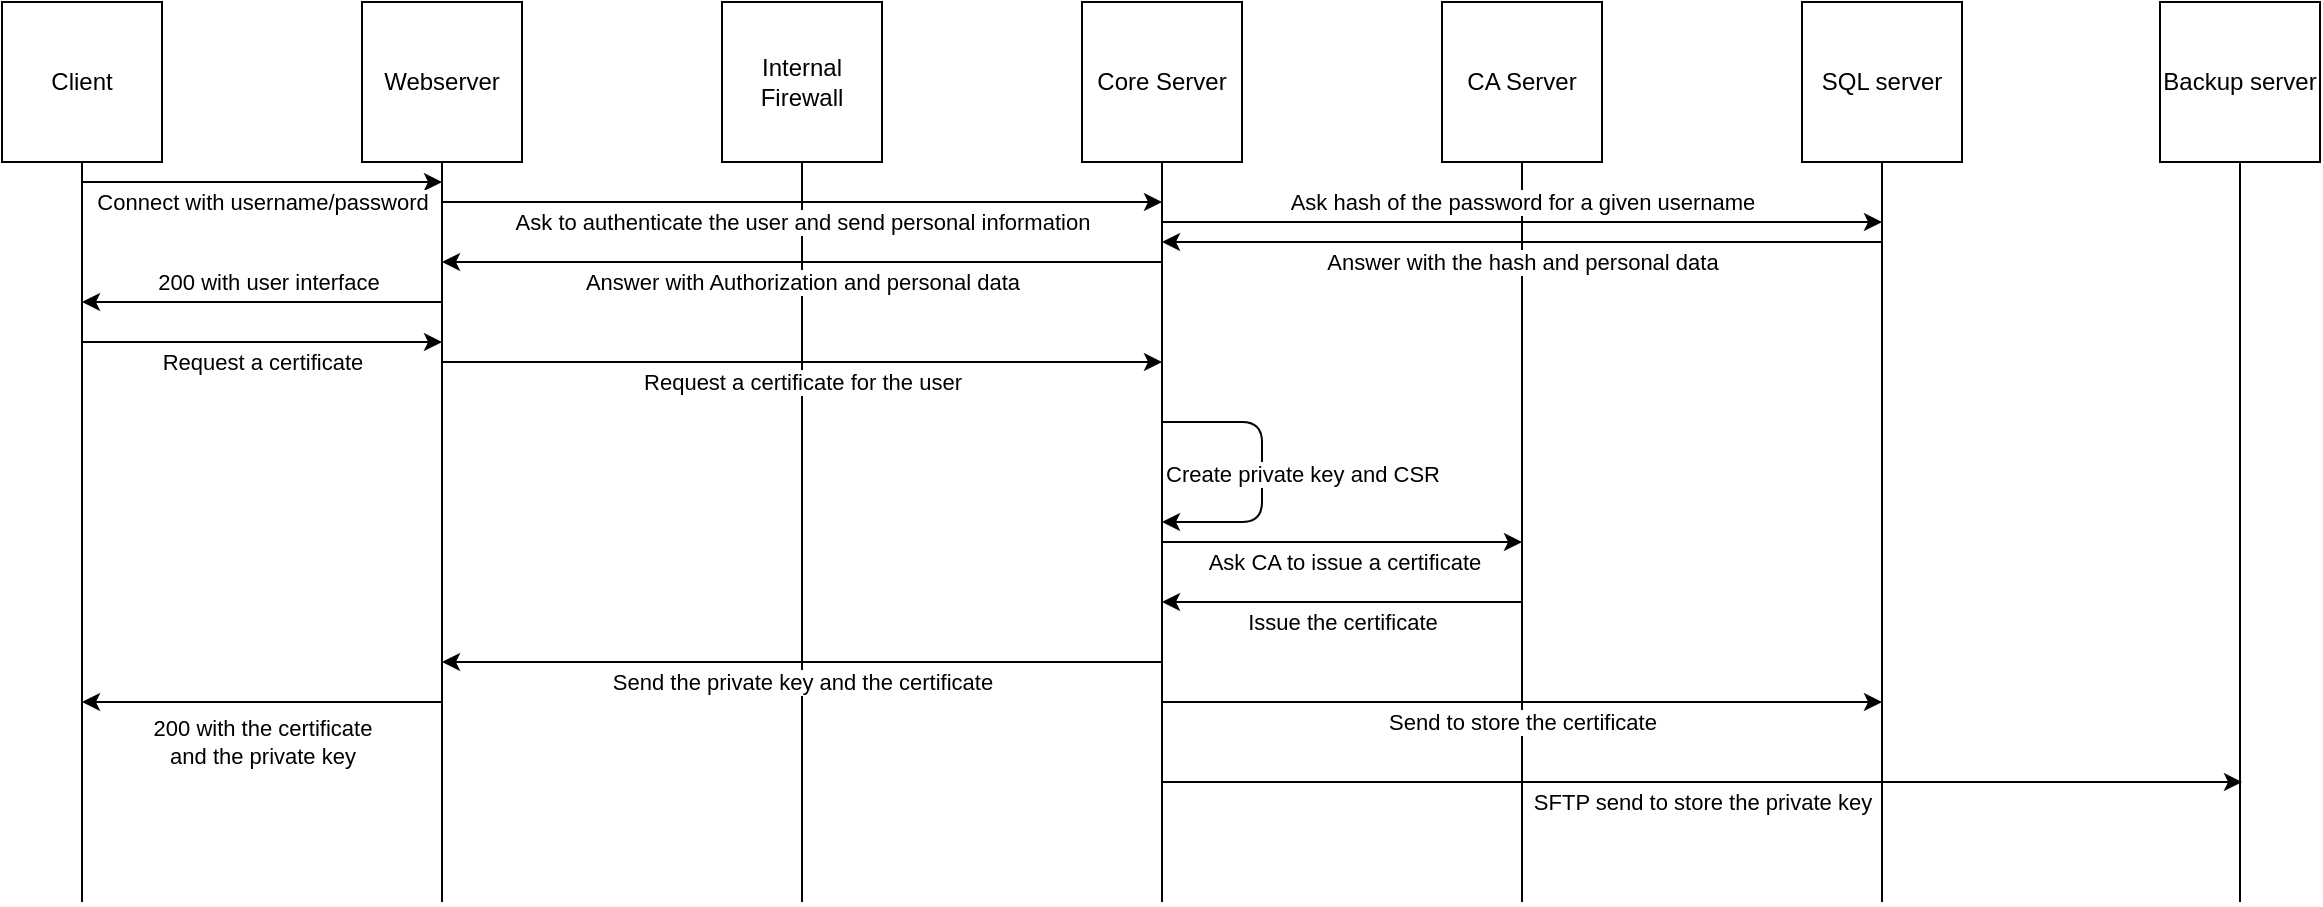 <mxfile version="13.8.0" type="device"><diagram id="sXpEAZhNz6E7_PUazEXf" name="Page-1"><mxGraphModel dx="946" dy="623" grid="1" gridSize="10" guides="1" tooltips="1" connect="1" arrows="1" fold="1" page="1" pageScale="1" pageWidth="1169" pageHeight="827" math="0" shadow="0"><root><mxCell id="0"/><mxCell id="1" parent="0"/><mxCell id="VmTMpjmWp7eWpQE1x6Wr-1" value="Client" style="whiteSpace=wrap;html=1;aspect=fixed;" parent="1" vertex="1"><mxGeometry x="10" y="30" width="80" height="80" as="geometry"/></mxCell><mxCell id="VmTMpjmWp7eWpQE1x6Wr-2" value="Webserver" style="whiteSpace=wrap;html=1;aspect=fixed;" parent="1" vertex="1"><mxGeometry x="190" y="30" width="80" height="80" as="geometry"/></mxCell><mxCell id="VmTMpjmWp7eWpQE1x6Wr-3" value="Internal Firewall" style="whiteSpace=wrap;html=1;aspect=fixed;" parent="1" vertex="1"><mxGeometry x="370" y="30" width="80" height="80" as="geometry"/></mxCell><mxCell id="VmTMpjmWp7eWpQE1x6Wr-4" value="Core Server" style="whiteSpace=wrap;html=1;aspect=fixed;" parent="1" vertex="1"><mxGeometry x="550" y="30" width="80" height="80" as="geometry"/></mxCell><mxCell id="VmTMpjmWp7eWpQE1x6Wr-5" value="CA Server" style="whiteSpace=wrap;html=1;aspect=fixed;" parent="1" vertex="1"><mxGeometry x="730" y="30" width="80" height="80" as="geometry"/></mxCell><mxCell id="VmTMpjmWp7eWpQE1x6Wr-6" value="Backup server" style="whiteSpace=wrap;html=1;aspect=fixed;" parent="1" vertex="1"><mxGeometry x="1089" y="30" width="80" height="80" as="geometry"/></mxCell><mxCell id="VmTMpjmWp7eWpQE1x6Wr-7" value="SQL server" style="whiteSpace=wrap;html=1;aspect=fixed;" parent="1" vertex="1"><mxGeometry x="910" y="30" width="80" height="80" as="geometry"/></mxCell><mxCell id="VmTMpjmWp7eWpQE1x6Wr-19" value="" style="endArrow=none;html=1;entryX=0.5;entryY=1;entryDx=0;entryDy=0;" parent="1" target="VmTMpjmWp7eWpQE1x6Wr-1" edge="1"><mxGeometry width="50" height="50" relative="1" as="geometry"><mxPoint x="50" y="480" as="sourcePoint"/><mxPoint x="430" y="310" as="targetPoint"/></mxGeometry></mxCell><mxCell id="VmTMpjmWp7eWpQE1x6Wr-25" value="" style="endArrow=none;html=1;entryX=0.5;entryY=1;entryDx=0;entryDy=0;" parent="1" target="VmTMpjmWp7eWpQE1x6Wr-2" edge="1"><mxGeometry width="50" height="50" relative="1" as="geometry"><mxPoint x="230" y="480" as="sourcePoint"/><mxPoint x="420" y="400" as="targetPoint"/></mxGeometry></mxCell><mxCell id="VmTMpjmWp7eWpQE1x6Wr-26" value="" style="endArrow=none;html=1;entryX=0.5;entryY=1;entryDx=0;entryDy=0;" parent="1" target="VmTMpjmWp7eWpQE1x6Wr-3" edge="1"><mxGeometry width="50" height="50" relative="1" as="geometry"><mxPoint x="410" y="480" as="sourcePoint"/><mxPoint x="420" y="400" as="targetPoint"/></mxGeometry></mxCell><mxCell id="VmTMpjmWp7eWpQE1x6Wr-27" value="" style="endArrow=none;html=1;entryX=0.5;entryY=1;entryDx=0;entryDy=0;" parent="1" target="VmTMpjmWp7eWpQE1x6Wr-5" edge="1"><mxGeometry width="50" height="50" relative="1" as="geometry"><mxPoint x="770" y="480" as="sourcePoint"/><mxPoint x="769" y="120" as="targetPoint"/></mxGeometry></mxCell><mxCell id="VmTMpjmWp7eWpQE1x6Wr-28" value="" style="endArrow=none;html=1;entryX=0.5;entryY=1;entryDx=0;entryDy=0;" parent="1" target="VmTMpjmWp7eWpQE1x6Wr-4" edge="1"><mxGeometry width="50" height="50" relative="1" as="geometry"><mxPoint x="590" y="480" as="sourcePoint"/><mxPoint x="589" y="100" as="targetPoint"/></mxGeometry></mxCell><mxCell id="VmTMpjmWp7eWpQE1x6Wr-29" value="" style="endArrow=none;html=1;entryX=0.5;entryY=1;entryDx=0;entryDy=0;" parent="1" target="VmTMpjmWp7eWpQE1x6Wr-6" edge="1"><mxGeometry width="50" height="50" relative="1" as="geometry"><mxPoint x="1129" y="480" as="sourcePoint"/><mxPoint x="1128" y="120" as="targetPoint"/></mxGeometry></mxCell><mxCell id="VmTMpjmWp7eWpQE1x6Wr-30" value="" style="endArrow=none;html=1;entryX=0.5;entryY=1;entryDx=0;entryDy=0;" parent="1" target="VmTMpjmWp7eWpQE1x6Wr-7" edge="1"><mxGeometry width="50" height="50" relative="1" as="geometry"><mxPoint x="950" y="480" as="sourcePoint"/><mxPoint x="949" y="130" as="targetPoint"/></mxGeometry></mxCell><mxCell id="CBGUIdrs3wonfjmKAks0-1" value="" style="endArrow=classic;html=1;" parent="1" edge="1"><mxGeometry width="50" height="50" relative="1" as="geometry"><mxPoint x="50" y="120" as="sourcePoint"/><mxPoint x="230" y="120" as="targetPoint"/></mxGeometry></mxCell><mxCell id="CBGUIdrs3wonfjmKAks0-2" value="Connect with username/password" style="edgeLabel;html=1;align=center;verticalAlign=middle;resizable=0;points=[];" parent="CBGUIdrs3wonfjmKAks0-1" vertex="1" connectable="0"><mxGeometry x="0.156" y="-1" relative="1" as="geometry"><mxPoint x="-14" y="9" as="offset"/></mxGeometry></mxCell><mxCell id="CBGUIdrs3wonfjmKAks0-3" value="" style="endArrow=classic;html=1;" parent="1" edge="1"><mxGeometry width="50" height="50" relative="1" as="geometry"><mxPoint x="230" y="130" as="sourcePoint"/><mxPoint x="590" y="130" as="targetPoint"/></mxGeometry></mxCell><mxCell id="CBGUIdrs3wonfjmKAks0-4" value="Ask to authenticate the user and send personal information" style="edgeLabel;html=1;align=center;verticalAlign=middle;resizable=0;points=[];" parent="CBGUIdrs3wonfjmKAks0-3" vertex="1" connectable="0"><mxGeometry x="0.217" y="-1" relative="1" as="geometry"><mxPoint x="-39" y="9" as="offset"/></mxGeometry></mxCell><mxCell id="CBGUIdrs3wonfjmKAks0-5" value="" style="endArrow=classic;html=1;" parent="1" edge="1"><mxGeometry width="50" height="50" relative="1" as="geometry"><mxPoint x="590" y="140" as="sourcePoint"/><mxPoint x="950" y="140" as="targetPoint"/></mxGeometry></mxCell><mxCell id="CBGUIdrs3wonfjmKAks0-6" value="Ask hash of the password for a given username" style="edgeLabel;html=1;align=center;verticalAlign=middle;resizable=0;points=[];" parent="CBGUIdrs3wonfjmKAks0-5" vertex="1" connectable="0"><mxGeometry x="0.222" y="-1" relative="1" as="geometry"><mxPoint x="-40" y="-11" as="offset"/></mxGeometry></mxCell><mxCell id="CBGUIdrs3wonfjmKAks0-7" value="" style="endArrow=classic;html=1;" parent="1" edge="1"><mxGeometry width="50" height="50" relative="1" as="geometry"><mxPoint x="950" y="150" as="sourcePoint"/><mxPoint x="590" y="150" as="targetPoint"/></mxGeometry></mxCell><mxCell id="CBGUIdrs3wonfjmKAks0-8" value="Answer with the hash and personal data" style="edgeLabel;html=1;align=center;verticalAlign=middle;resizable=0;points=[];" parent="CBGUIdrs3wonfjmKAks0-7" vertex="1" connectable="0"><mxGeometry x="-0.111" y="2" relative="1" as="geometry"><mxPoint x="-20" y="8" as="offset"/></mxGeometry></mxCell><mxCell id="CBGUIdrs3wonfjmKAks0-9" value="" style="endArrow=classic;html=1;" parent="1" edge="1"><mxGeometry width="50" height="50" relative="1" as="geometry"><mxPoint x="590" y="160" as="sourcePoint"/><mxPoint x="230" y="160" as="targetPoint"/></mxGeometry></mxCell><mxCell id="CBGUIdrs3wonfjmKAks0-10" value="Answer with Authorization and personal data" style="edgeLabel;html=1;align=center;verticalAlign=middle;resizable=0;points=[];" parent="CBGUIdrs3wonfjmKAks0-9" vertex="1" connectable="0"><mxGeometry x="-0.211" y="2" relative="1" as="geometry"><mxPoint x="-38" y="8" as="offset"/></mxGeometry></mxCell><mxCell id="CBGUIdrs3wonfjmKAks0-11" value="" style="endArrow=classic;html=1;" parent="1" edge="1"><mxGeometry width="50" height="50" relative="1" as="geometry"><mxPoint x="230" y="180" as="sourcePoint"/><mxPoint x="50" y="180" as="targetPoint"/></mxGeometry></mxCell><mxCell id="CBGUIdrs3wonfjmKAks0-12" value="200 with user interface" style="edgeLabel;html=1;align=center;verticalAlign=middle;resizable=0;points=[];" parent="CBGUIdrs3wonfjmKAks0-11" vertex="1" connectable="0"><mxGeometry x="-0.033" y="3" relative="1" as="geometry"><mxPoint y="-13" as="offset"/></mxGeometry></mxCell><mxCell id="CBGUIdrs3wonfjmKAks0-13" value="" style="endArrow=classic;html=1;" parent="1" edge="1"><mxGeometry width="50" height="50" relative="1" as="geometry"><mxPoint x="50" y="200" as="sourcePoint"/><mxPoint x="230" y="200" as="targetPoint"/></mxGeometry></mxCell><mxCell id="CBGUIdrs3wonfjmKAks0-14" value="Request a certificate" style="edgeLabel;html=1;align=center;verticalAlign=middle;resizable=0;points=[];" parent="CBGUIdrs3wonfjmKAks0-13" vertex="1" connectable="0"><mxGeometry x="0.133" y="-2" relative="1" as="geometry"><mxPoint x="-12" y="8" as="offset"/></mxGeometry></mxCell><mxCell id="CBGUIdrs3wonfjmKAks0-15" value="" style="endArrow=classic;html=1;" parent="1" edge="1"><mxGeometry width="50" height="50" relative="1" as="geometry"><mxPoint x="230" y="210" as="sourcePoint"/><mxPoint x="590" y="210" as="targetPoint"/></mxGeometry></mxCell><mxCell id="CBGUIdrs3wonfjmKAks0-16" value="Request a certificate for the user" style="edgeLabel;html=1;align=center;verticalAlign=middle;resizable=0;points=[];" parent="CBGUIdrs3wonfjmKAks0-15" vertex="1" connectable="0"><mxGeometry x="0.478" y="-4" relative="1" as="geometry"><mxPoint x="-86" y="6" as="offset"/></mxGeometry></mxCell><mxCell id="CBGUIdrs3wonfjmKAks0-18" value="" style="endArrow=classic;html=1;" parent="1" edge="1"><mxGeometry width="50" height="50" relative="1" as="geometry"><mxPoint x="590" y="240" as="sourcePoint"/><mxPoint x="590" y="290" as="targetPoint"/><Array as="points"><mxPoint x="640" y="240"/><mxPoint x="640" y="290"/></Array></mxGeometry></mxCell><mxCell id="CBGUIdrs3wonfjmKAks0-19" value="Create private key and CSR" style="edgeLabel;html=1;align=center;verticalAlign=middle;resizable=0;points=[];" parent="CBGUIdrs3wonfjmKAks0-18" vertex="1" connectable="0"><mxGeometry x="0.013" y="3" relative="1" as="geometry"><mxPoint x="17" as="offset"/></mxGeometry></mxCell><mxCell id="CBGUIdrs3wonfjmKAks0-20" value="" style="endArrow=classic;html=1;" parent="1" edge="1"><mxGeometry width="50" height="50" relative="1" as="geometry"><mxPoint x="590" y="300" as="sourcePoint"/><mxPoint x="770" y="300" as="targetPoint"/></mxGeometry></mxCell><mxCell id="CBGUIdrs3wonfjmKAks0-21" value="Ask CA to issue a certificate" style="edgeLabel;html=1;align=center;verticalAlign=middle;resizable=0;points=[];" parent="CBGUIdrs3wonfjmKAks0-20" vertex="1" connectable="0"><mxGeometry x="0.271" y="-1" relative="1" as="geometry"><mxPoint x="-24" y="9" as="offset"/></mxGeometry></mxCell><mxCell id="CBGUIdrs3wonfjmKAks0-22" value="" style="endArrow=classic;html=1;" parent="1" edge="1"><mxGeometry width="50" height="50" relative="1" as="geometry"><mxPoint x="770" y="330" as="sourcePoint"/><mxPoint x="590" y="330" as="targetPoint"/></mxGeometry></mxCell><mxCell id="CBGUIdrs3wonfjmKAks0-23" value="Issue the certificate" style="edgeLabel;html=1;align=center;verticalAlign=middle;resizable=0;points=[];" parent="CBGUIdrs3wonfjmKAks0-22" vertex="1" connectable="0"><mxGeometry x="-0.322" y="3" relative="1" as="geometry"><mxPoint x="-29" y="7" as="offset"/></mxGeometry></mxCell><mxCell id="CBGUIdrs3wonfjmKAks0-24" value="" style="endArrow=classic;html=1;" parent="1" edge="1"><mxGeometry width="50" height="50" relative="1" as="geometry"><mxPoint x="590" y="360" as="sourcePoint"/><mxPoint x="230" y="360" as="targetPoint"/></mxGeometry></mxCell><mxCell id="CBGUIdrs3wonfjmKAks0-25" value="Send the private key and the certificate" style="edgeLabel;html=1;align=center;verticalAlign=middle;resizable=0;points=[];" parent="CBGUIdrs3wonfjmKAks0-24" vertex="1" connectable="0"><mxGeometry x="0.106" y="2" relative="1" as="geometry"><mxPoint x="19" y="8" as="offset"/></mxGeometry></mxCell><mxCell id="CBGUIdrs3wonfjmKAks0-26" value="" style="endArrow=classic;html=1;" parent="1" edge="1"><mxGeometry width="50" height="50" relative="1" as="geometry"><mxPoint x="230" y="380" as="sourcePoint"/><mxPoint x="50" y="380" as="targetPoint"/></mxGeometry></mxCell><mxCell id="CBGUIdrs3wonfjmKAks0-27" value="&lt;div&gt;200 with the certificate &lt;br&gt;&lt;/div&gt;&lt;div&gt;and the private key&lt;/div&gt;" style="edgeLabel;html=1;align=center;verticalAlign=middle;resizable=0;points=[];" parent="CBGUIdrs3wonfjmKAks0-26" vertex="1" connectable="0"><mxGeometry x="0.167" y="2" relative="1" as="geometry"><mxPoint x="15" y="18" as="offset"/></mxGeometry></mxCell><mxCell id="CBGUIdrs3wonfjmKAks0-28" value="" style="endArrow=classic;html=1;" parent="1" edge="1"><mxGeometry width="50" height="50" relative="1" as="geometry"><mxPoint x="590" y="380" as="sourcePoint"/><mxPoint x="950" y="380" as="targetPoint"/></mxGeometry></mxCell><mxCell id="CBGUIdrs3wonfjmKAks0-29" value="Send to store the certificate" style="edgeLabel;html=1;align=center;verticalAlign=middle;resizable=0;points=[];" parent="CBGUIdrs3wonfjmKAks0-28" vertex="1" connectable="0"><mxGeometry x="0.239" y="-3" relative="1" as="geometry"><mxPoint x="-43" y="7" as="offset"/></mxGeometry></mxCell><mxCell id="CBGUIdrs3wonfjmKAks0-30" value="" style="endArrow=classic;html=1;" parent="1" edge="1"><mxGeometry width="50" height="50" relative="1" as="geometry"><mxPoint x="590" y="420" as="sourcePoint"/><mxPoint x="1130" y="420" as="targetPoint"/></mxGeometry></mxCell><mxCell id="CBGUIdrs3wonfjmKAks0-31" value="SFTP send to store the private key" style="edgeLabel;html=1;align=center;verticalAlign=middle;resizable=0;points=[];" parent="CBGUIdrs3wonfjmKAks0-30" vertex="1" connectable="0"><mxGeometry x="-0.148" y="-2" relative="1" as="geometry"><mxPoint x="40" y="8" as="offset"/></mxGeometry></mxCell></root></mxGraphModel></diagram></mxfile>